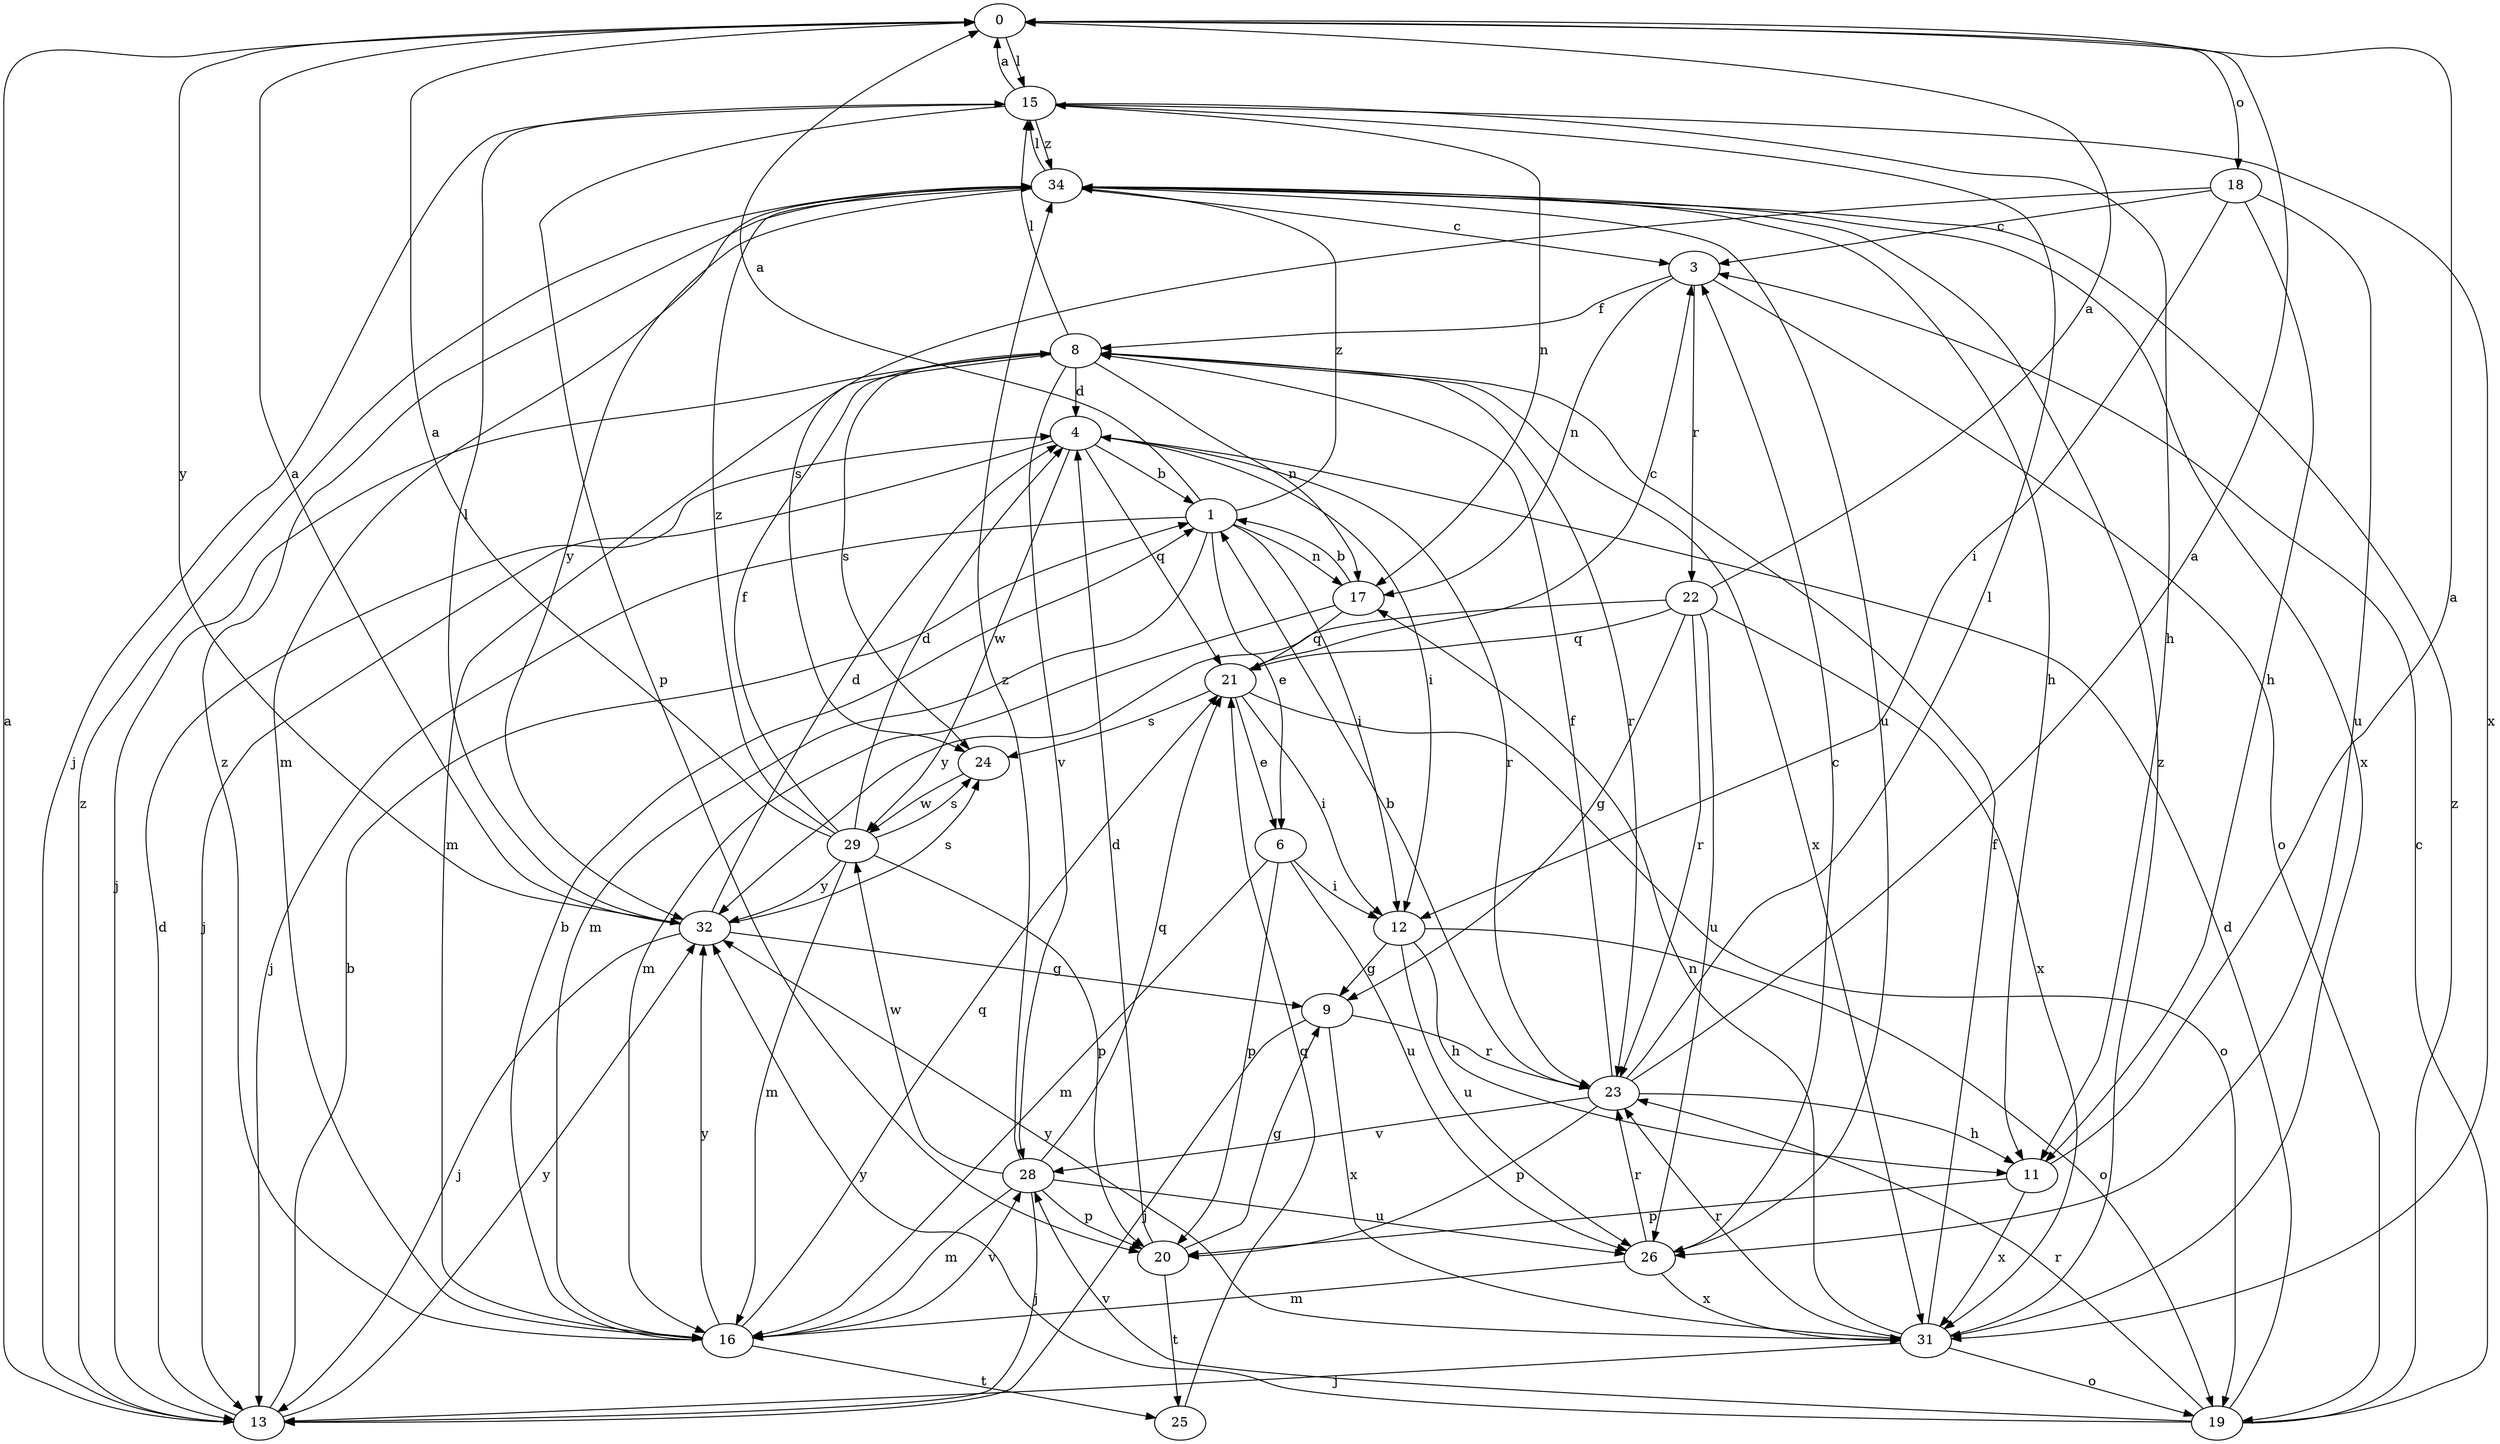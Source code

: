 strict digraph  {
0;
1;
3;
4;
6;
8;
9;
11;
12;
13;
15;
16;
17;
18;
19;
20;
21;
22;
23;
24;
25;
26;
28;
29;
31;
32;
34;
0 -> 15  [label=l];
0 -> 18  [label=o];
0 -> 32  [label=y];
1 -> 0  [label=a];
1 -> 6  [label=e];
1 -> 12  [label=i];
1 -> 13  [label=j];
1 -> 16  [label=m];
1 -> 17  [label=n];
1 -> 34  [label=z];
3 -> 8  [label=f];
3 -> 17  [label=n];
3 -> 19  [label=o];
3 -> 22  [label=r];
4 -> 1  [label=b];
4 -> 12  [label=i];
4 -> 13  [label=j];
4 -> 21  [label=q];
4 -> 23  [label=r];
4 -> 29  [label=w];
6 -> 12  [label=i];
6 -> 16  [label=m];
6 -> 20  [label=p];
6 -> 26  [label=u];
8 -> 4  [label=d];
8 -> 13  [label=j];
8 -> 15  [label=l];
8 -> 16  [label=m];
8 -> 17  [label=n];
8 -> 23  [label=r];
8 -> 24  [label=s];
8 -> 28  [label=v];
8 -> 31  [label=x];
9 -> 13  [label=j];
9 -> 23  [label=r];
9 -> 31  [label=x];
11 -> 0  [label=a];
11 -> 20  [label=p];
11 -> 31  [label=x];
12 -> 9  [label=g];
12 -> 11  [label=h];
12 -> 19  [label=o];
12 -> 26  [label=u];
13 -> 0  [label=a];
13 -> 1  [label=b];
13 -> 4  [label=d];
13 -> 32  [label=y];
13 -> 34  [label=z];
15 -> 0  [label=a];
15 -> 11  [label=h];
15 -> 13  [label=j];
15 -> 17  [label=n];
15 -> 20  [label=p];
15 -> 31  [label=x];
15 -> 34  [label=z];
16 -> 1  [label=b];
16 -> 21  [label=q];
16 -> 25  [label=t];
16 -> 28  [label=v];
16 -> 32  [label=y];
16 -> 34  [label=z];
17 -> 1  [label=b];
17 -> 16  [label=m];
17 -> 21  [label=q];
18 -> 3  [label=c];
18 -> 11  [label=h];
18 -> 12  [label=i];
18 -> 24  [label=s];
18 -> 26  [label=u];
19 -> 3  [label=c];
19 -> 4  [label=d];
19 -> 23  [label=r];
19 -> 28  [label=v];
19 -> 32  [label=y];
19 -> 34  [label=z];
20 -> 4  [label=d];
20 -> 9  [label=g];
20 -> 25  [label=t];
21 -> 3  [label=c];
21 -> 6  [label=e];
21 -> 12  [label=i];
21 -> 19  [label=o];
21 -> 24  [label=s];
22 -> 0  [label=a];
22 -> 9  [label=g];
22 -> 21  [label=q];
22 -> 23  [label=r];
22 -> 26  [label=u];
22 -> 31  [label=x];
22 -> 32  [label=y];
23 -> 0  [label=a];
23 -> 1  [label=b];
23 -> 8  [label=f];
23 -> 11  [label=h];
23 -> 15  [label=l];
23 -> 20  [label=p];
23 -> 28  [label=v];
24 -> 29  [label=w];
25 -> 21  [label=q];
26 -> 3  [label=c];
26 -> 16  [label=m];
26 -> 23  [label=r];
26 -> 31  [label=x];
28 -> 13  [label=j];
28 -> 16  [label=m];
28 -> 20  [label=p];
28 -> 21  [label=q];
28 -> 26  [label=u];
28 -> 29  [label=w];
28 -> 34  [label=z];
29 -> 0  [label=a];
29 -> 4  [label=d];
29 -> 8  [label=f];
29 -> 16  [label=m];
29 -> 20  [label=p];
29 -> 24  [label=s];
29 -> 32  [label=y];
29 -> 34  [label=z];
31 -> 8  [label=f];
31 -> 13  [label=j];
31 -> 17  [label=n];
31 -> 19  [label=o];
31 -> 23  [label=r];
31 -> 32  [label=y];
31 -> 34  [label=z];
32 -> 0  [label=a];
32 -> 4  [label=d];
32 -> 9  [label=g];
32 -> 13  [label=j];
32 -> 15  [label=l];
32 -> 24  [label=s];
34 -> 3  [label=c];
34 -> 11  [label=h];
34 -> 15  [label=l];
34 -> 16  [label=m];
34 -> 26  [label=u];
34 -> 31  [label=x];
34 -> 32  [label=y];
}
